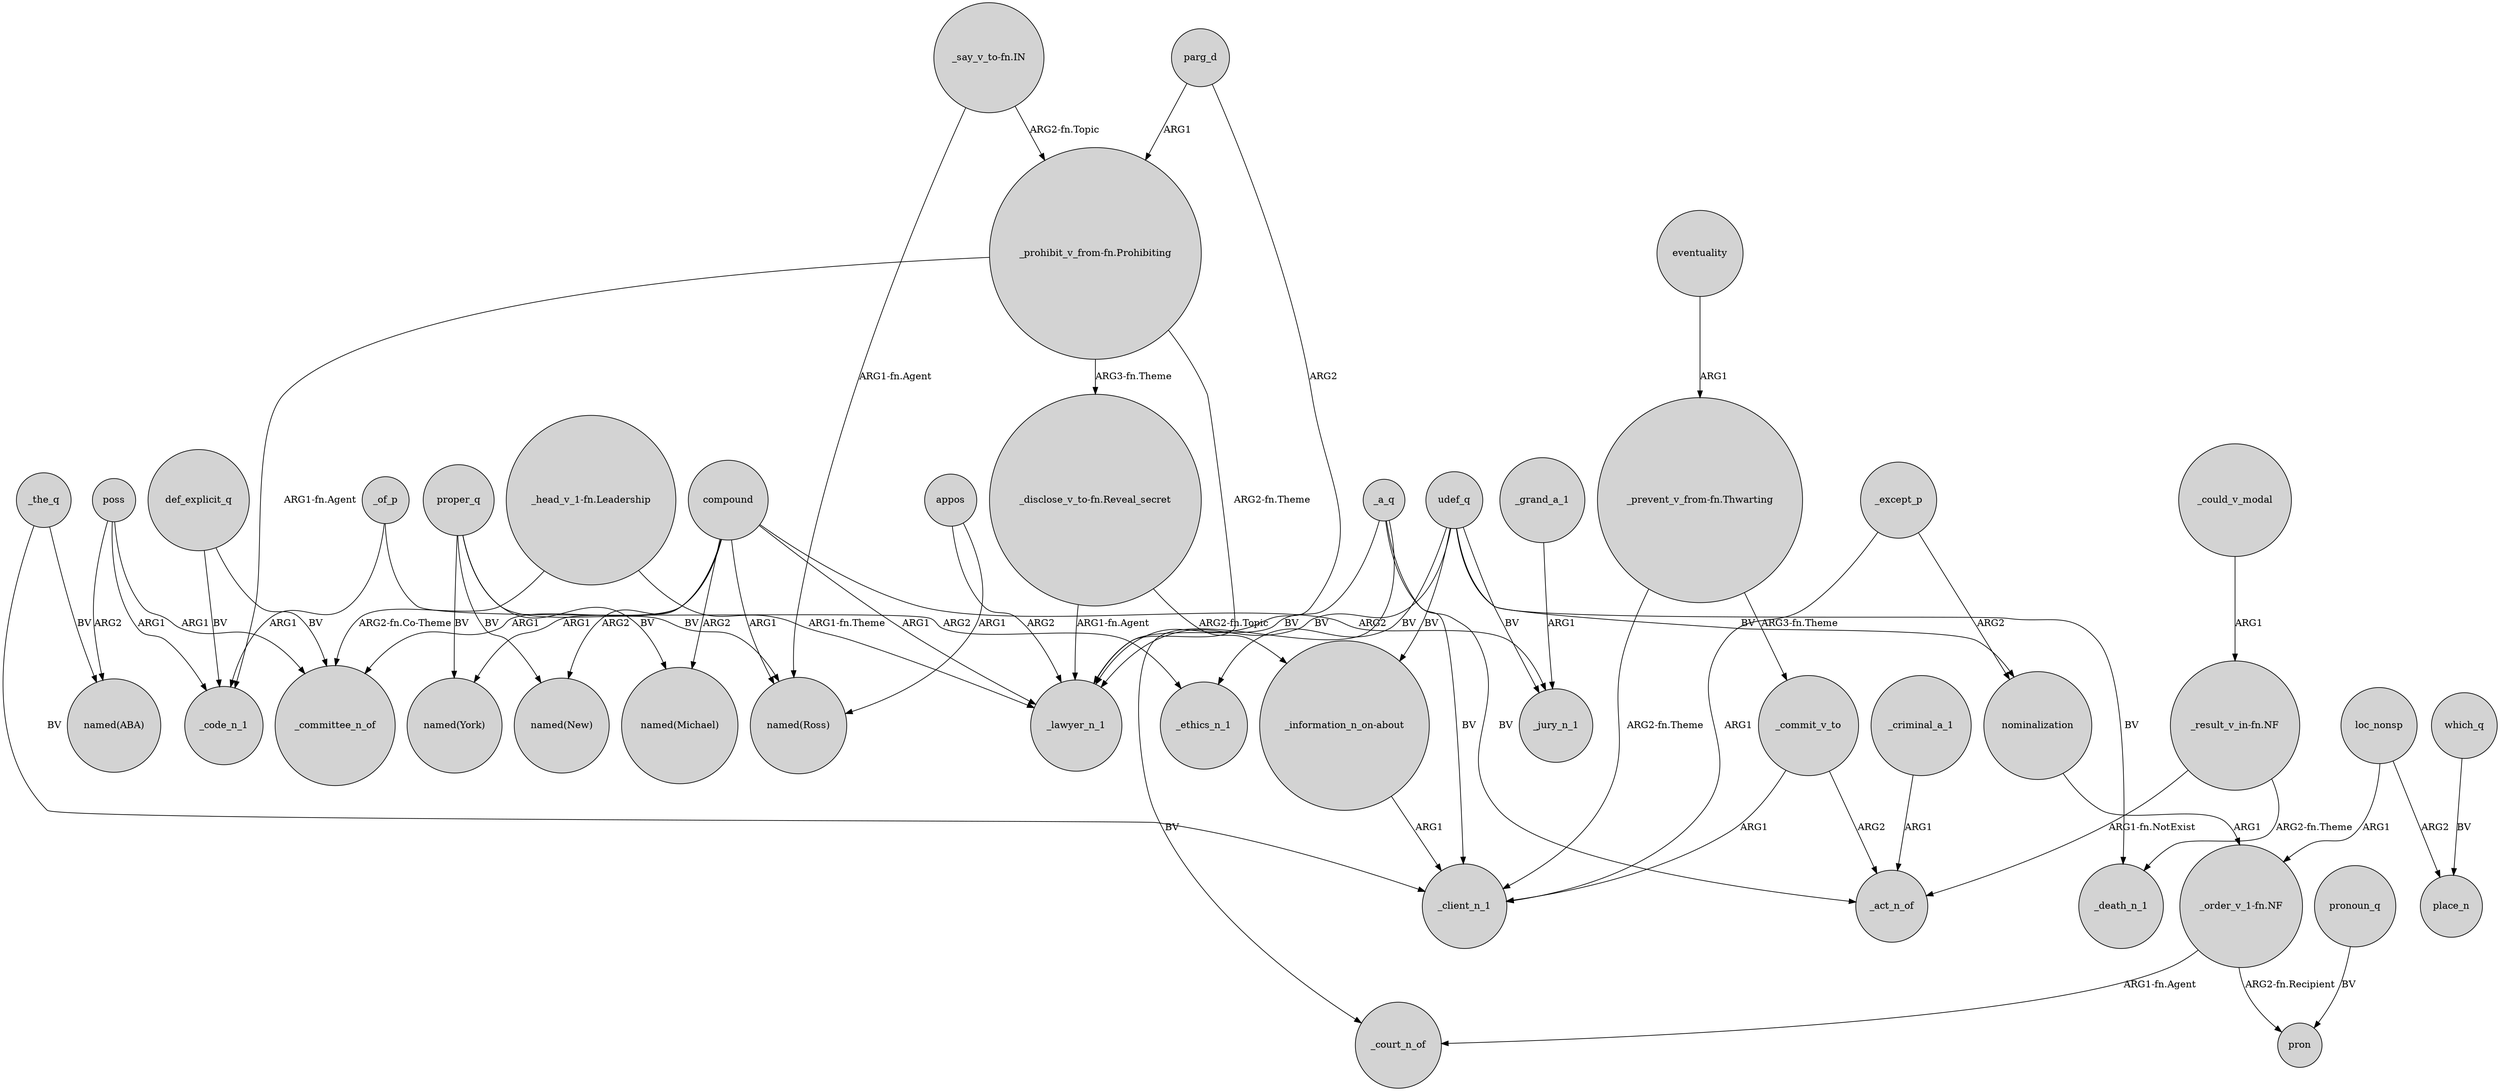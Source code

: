 digraph {
	node [shape=circle style=filled]
	nominalization -> "_order_v_1-fn.NF" [label=ARG1]
	def_explicit_q -> _committee_n_of [label=BV]
	_the_q -> "named(ABA)" [label=BV]
	_a_q -> _client_n_1 [label=BV]
	"_head_v_1-fn.Leadership" -> _committee_n_of [label="ARG2-fn.Co-Theme"]
	compound -> "named(New)" [label=ARG2]
	_a_q -> _lawyer_n_1 [label=BV]
	udef_q -> _ethics_n_1 [label=BV]
	_a_q -> _act_n_of [label=BV]
	_criminal_a_1 -> _act_n_of [label=ARG1]
	compound -> _lawyer_n_1 [label=ARG1]
	appos -> "named(Ross)" [label=ARG1]
	"_disclose_v_to-fn.Reveal_secret" -> _lawyer_n_1 [label="ARG1-fn.Agent"]
	proper_q -> "named(New)" [label=BV]
	poss -> _committee_n_of [label=ARG1]
	"_prohibit_v_from-fn.Prohibiting" -> "_disclose_v_to-fn.Reveal_secret" [label="ARG3-fn.Theme"]
	_could_v_modal -> "_result_v_in-fn.NF" [label=ARG1]
	"_result_v_in-fn.NF" -> _act_n_of [label="ARG1-fn.NotExist"]
	parg_d -> _lawyer_n_1 [label=ARG2]
	"_order_v_1-fn.NF" -> _court_n_of [label="ARG1-fn.Agent"]
	_of_p -> _code_n_1 [label=ARG1]
	appos -> _lawyer_n_1 [label=ARG2]
	poss -> "named(ABA)" [label=ARG2]
	_commit_v_to -> _client_n_1 [label=ARG1]
	parg_d -> "_prohibit_v_from-fn.Prohibiting" [label=ARG1]
	def_explicit_q -> _code_n_1 [label=BV]
	proper_q -> "named(Michael)" [label=BV]
	eventuality -> "_prevent_v_from-fn.Thwarting" [label=ARG1]
	udef_q -> "_information_n_on-about" [label=BV]
	"_information_n_on-about" -> _client_n_1 [label=ARG1]
	"_prevent_v_from-fn.Thwarting" -> _commit_v_to [label="ARG3-fn.Theme"]
	_grand_a_1 -> _jury_n_1 [label=ARG1]
	"_say_v_to-fn.IN" -> "_prohibit_v_from-fn.Prohibiting" [label="ARG2-fn.Topic"]
	which_q -> place_n [label=BV]
	compound -> "named(Ross)" [label=ARG1]
	"_prevent_v_from-fn.Thwarting" -> _client_n_1 [label="ARG2-fn.Theme"]
	pronoun_q -> pron [label=BV]
	"_head_v_1-fn.Leadership" -> _lawyer_n_1 [label="ARG1-fn.Theme"]
	compound -> _jury_n_1 [label=ARG2]
	_the_q -> _client_n_1 [label=BV]
	compound -> "named(York)" [label=ARG1]
	poss -> _code_n_1 [label=ARG1]
	"_prohibit_v_from-fn.Prohibiting" -> _lawyer_n_1 [label="ARG2-fn.Theme"]
	udef_q -> _lawyer_n_1 [label=BV]
	"_order_v_1-fn.NF" -> pron [label="ARG2-fn.Recipient"]
	proper_q -> "named(Ross)" [label=BV]
	_except_p -> _client_n_1 [label=ARG1]
	"_disclose_v_to-fn.Reveal_secret" -> "_information_n_on-about" [label="ARG2-fn.Topic"]
	udef_q -> nominalization [label=BV]
	_a_q -> _court_n_of [label=BV]
	_except_p -> nominalization [label=ARG2]
	_commit_v_to -> _act_n_of [label=ARG2]
	udef_q -> _death_n_1 [label=BV]
	loc_nonsp -> place_n [label=ARG2]
	loc_nonsp -> "_order_v_1-fn.NF" [label=ARG1]
	_of_p -> _ethics_n_1 [label=ARG2]
	compound -> _committee_n_of [label=ARG1]
	"_prohibit_v_from-fn.Prohibiting" -> _code_n_1 [label="ARG1-fn.Agent"]
	udef_q -> _jury_n_1 [label=BV]
	proper_q -> "named(York)" [label=BV]
	"_say_v_to-fn.IN" -> "named(Ross)" [label="ARG1-fn.Agent"]
	compound -> "named(Michael)" [label=ARG2]
	"_result_v_in-fn.NF" -> _death_n_1 [label="ARG2-fn.Theme"]
}
